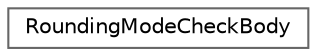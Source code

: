 digraph "类继承关系图"
{
 // LATEX_PDF_SIZE
  bgcolor="transparent";
  edge [fontname=Helvetica,fontsize=10,labelfontname=Helvetica,labelfontsize=10];
  node [fontname=Helvetica,fontsize=10,shape=box,height=0.2,width=0.4];
  rankdir="LR";
  Node0 [id="Node000000",label="RoundingModeCheckBody",height=0.2,width=0.4,color="grey40", fillcolor="white", style="filled",URL="$class_rounding_mode_check_body.html",tooltip=" "];
}
